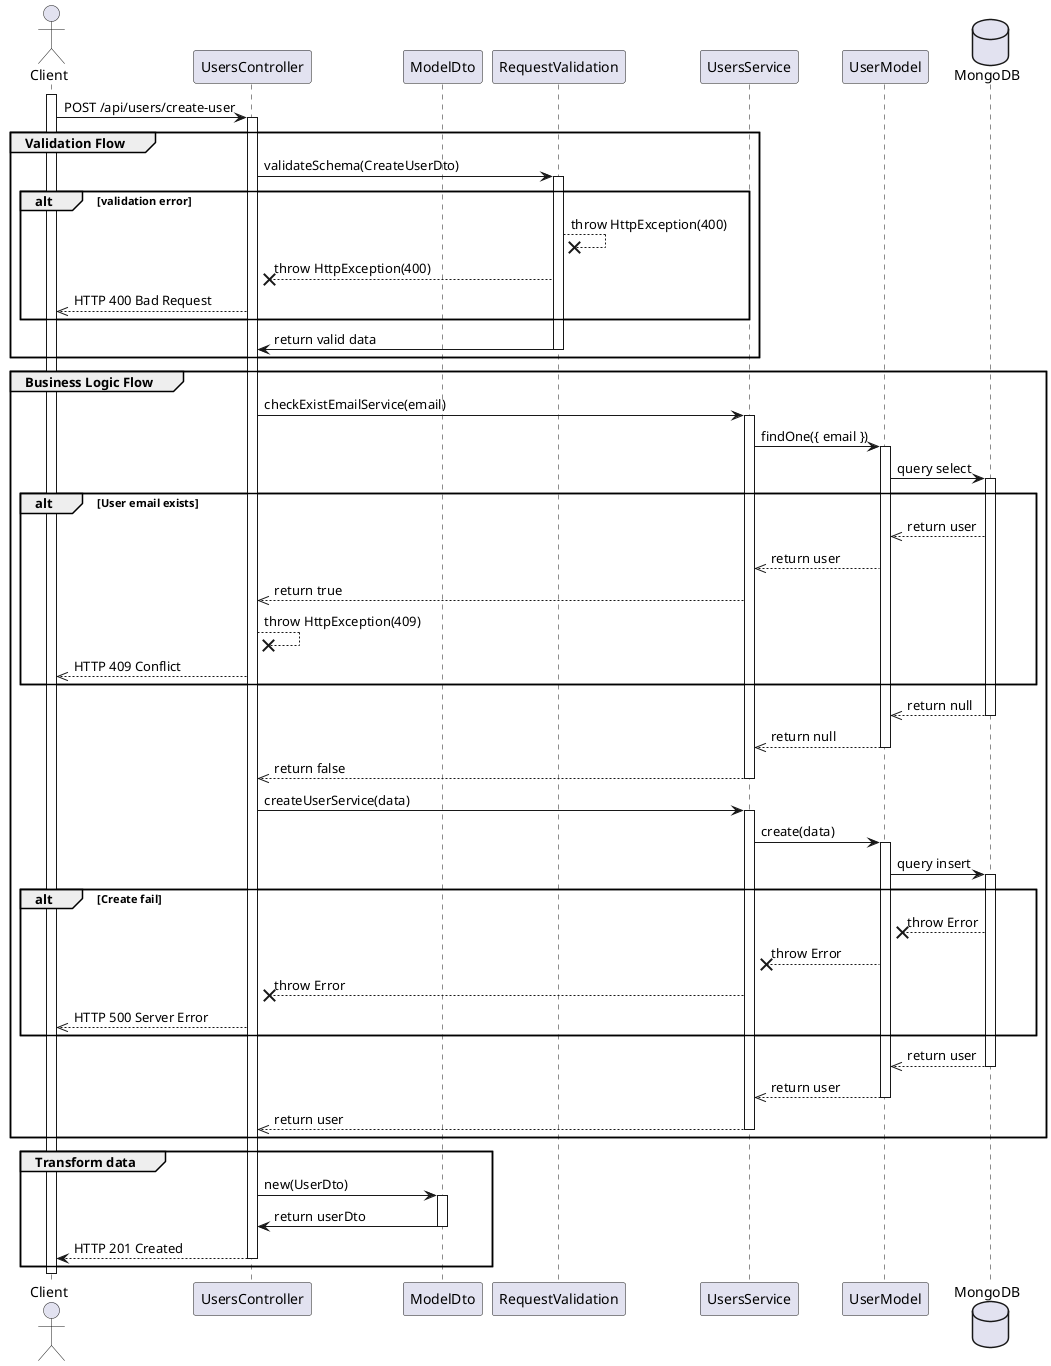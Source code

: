 @startuml Create User

actor Client
participant UsersController
participant ModelDto
participant RequestValidation
participant UsersService
participant UserModel
database MongoDB

activate Client
Client -> UsersController: POST /api/users/create-user
activate UsersController

group Validation Flow
    UsersController -> RequestValidation: validateSchema(CreateUserDto)
    activate RequestValidation
    
    alt validation error
        RequestValidation --x RequestValidation: throw HttpException(400)
        RequestValidation --x UsersController: throw HttpException(400)
        UsersController -->> Client: HTTP 400 Bad Request
    end

    RequestValidation -> UsersController: return valid data
    deactivate RequestValidation
end

group Business Logic Flow
    UsersController -> UsersService: checkExistEmailService(email)
    activate UsersService
    UsersService -> UserModel: findOne({ email })
    activate UserModel
    UserModel -> MongoDB: query select
    activate MongoDB

    alt User email exists
        MongoDB -->> UserModel: return user
        UserModel -->> UsersService: return user
        UsersService -->> UsersController: return true
        UsersController --x UsersController: throw HttpException(409)
        UsersController -->> Client: HTTP 409 Conflict
    end

    MongoDB -->> UserModel: return null
    deactivate MongoDB
    UserModel -->> UsersService: return null
    deactivate UserModel
    UsersService -->> UsersController: return false
    deactivate UsersService

    UsersController -> UsersService: createUserService(data)
    activate UsersService
    UsersService -> UserModel: create(data)
    activate UserModel
    UserModel -> MongoDB: query insert
    activate MongoDB

    alt Create fail
        MongoDB --x UserModel: throw Error
        UserModel --x UsersService: throw Error
        UsersService --x UsersController: throw Error
        UsersController -->> Client: HTTP 500 Server Error
    end

    MongoDB -->> UserModel: return user
    deactivate MongoDB
    UserModel -->> UsersService: return user
    deactivate UserModel
    UsersService -->> UsersController: return user
    deactivate UsersService
end

group Transform data
    UsersController -> ModelDto: new(UserDto)
    activate ModelDto
    ModelDto -> UsersController: return userDto
    deactivate ModelDto

    UsersController --> Client: HTTP 201 Created
    deactivate UsersController
end

deactivate Client

@enduml